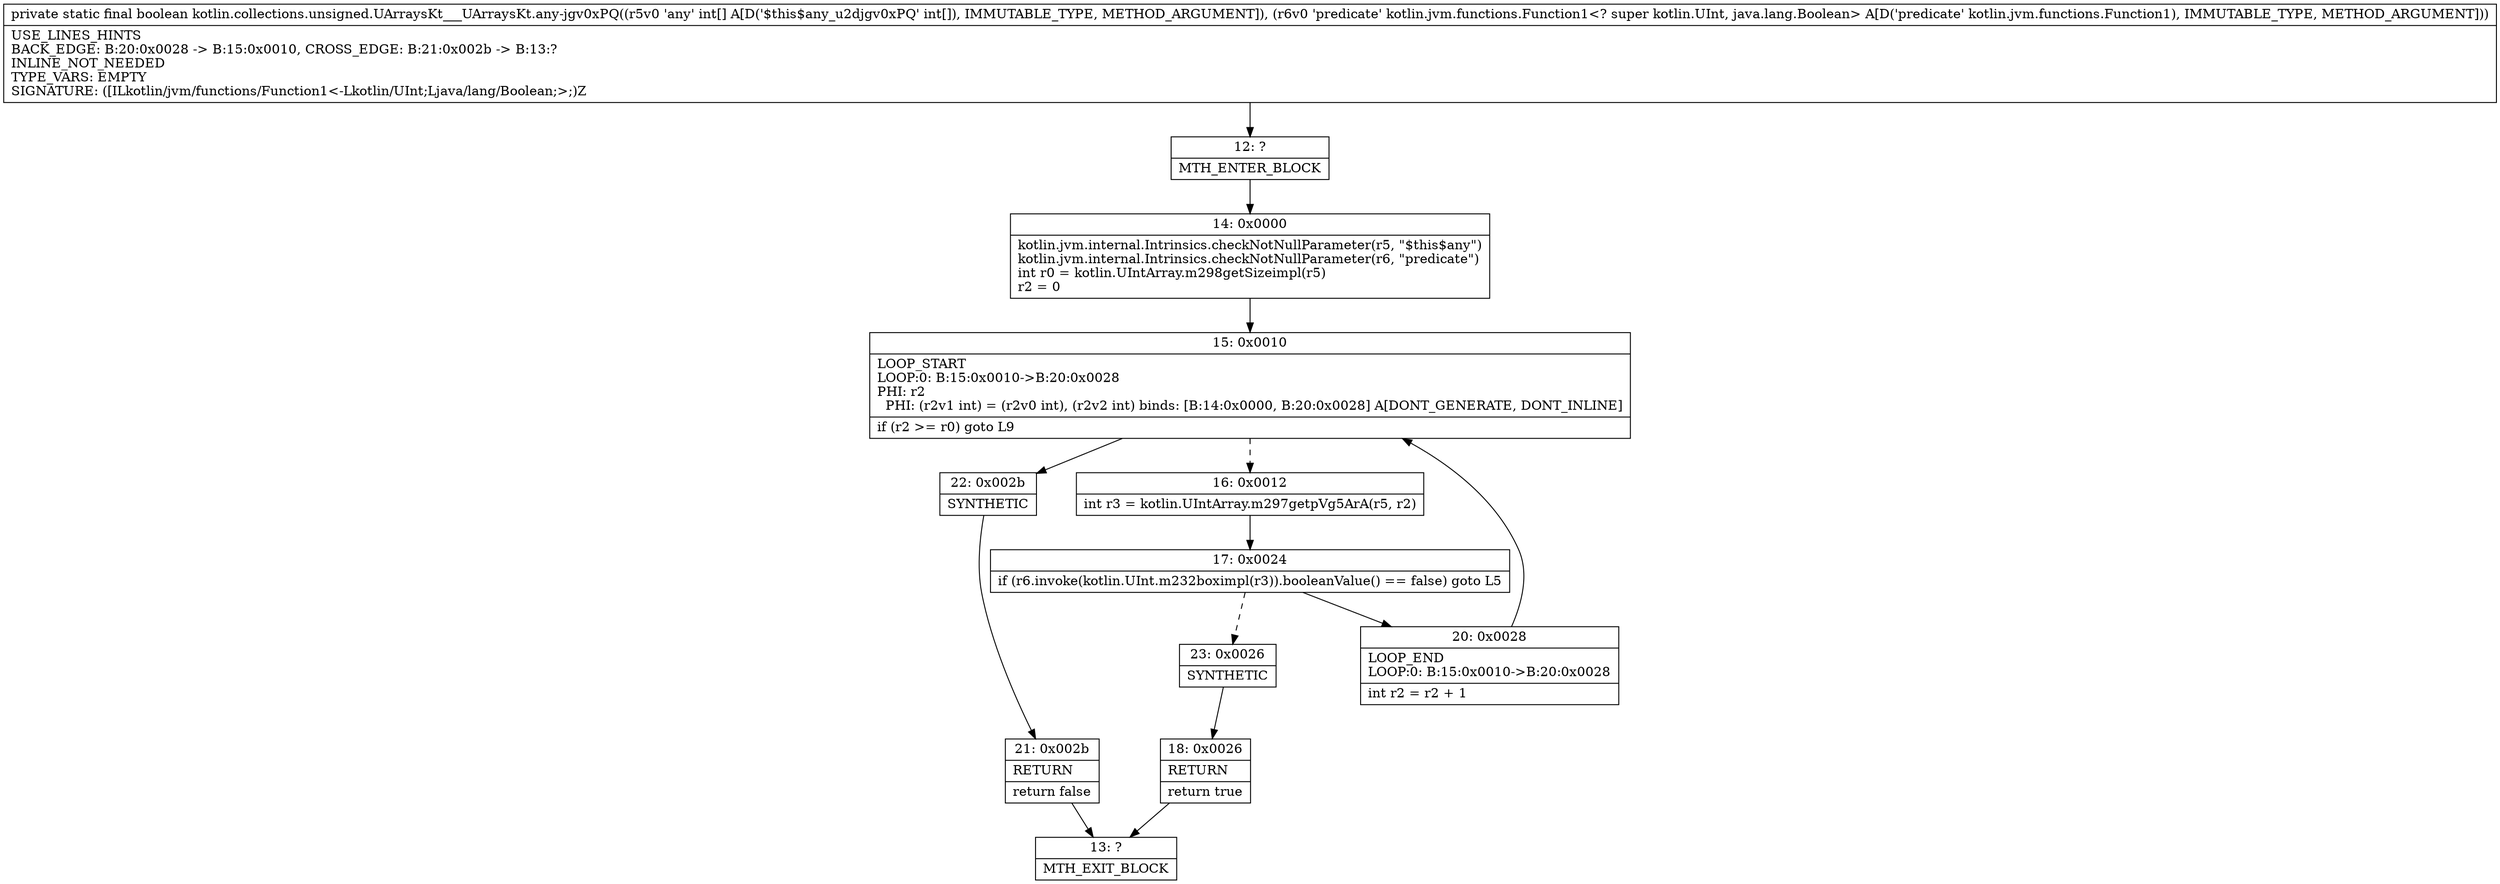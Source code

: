 digraph "CFG forkotlin.collections.unsigned.UArraysKt___UArraysKt.any\-jgv0xPQ([ILkotlin\/jvm\/functions\/Function1;)Z" {
Node_12 [shape=record,label="{12\:\ ?|MTH_ENTER_BLOCK\l}"];
Node_14 [shape=record,label="{14\:\ 0x0000|kotlin.jvm.internal.Intrinsics.checkNotNullParameter(r5, \"$this$any\")\lkotlin.jvm.internal.Intrinsics.checkNotNullParameter(r6, \"predicate\")\lint r0 = kotlin.UIntArray.m298getSizeimpl(r5)\lr2 = 0\l}"];
Node_15 [shape=record,label="{15\:\ 0x0010|LOOP_START\lLOOP:0: B:15:0x0010\-\>B:20:0x0028\lPHI: r2 \l  PHI: (r2v1 int) = (r2v0 int), (r2v2 int) binds: [B:14:0x0000, B:20:0x0028] A[DONT_GENERATE, DONT_INLINE]\l|if (r2 \>= r0) goto L9\l}"];
Node_16 [shape=record,label="{16\:\ 0x0012|int r3 = kotlin.UIntArray.m297getpVg5ArA(r5, r2)\l}"];
Node_17 [shape=record,label="{17\:\ 0x0024|if (r6.invoke(kotlin.UInt.m232boximpl(r3)).booleanValue() == false) goto L5\l}"];
Node_20 [shape=record,label="{20\:\ 0x0028|LOOP_END\lLOOP:0: B:15:0x0010\-\>B:20:0x0028\l|int r2 = r2 + 1\l}"];
Node_23 [shape=record,label="{23\:\ 0x0026|SYNTHETIC\l}"];
Node_18 [shape=record,label="{18\:\ 0x0026|RETURN\l|return true\l}"];
Node_13 [shape=record,label="{13\:\ ?|MTH_EXIT_BLOCK\l}"];
Node_22 [shape=record,label="{22\:\ 0x002b|SYNTHETIC\l}"];
Node_21 [shape=record,label="{21\:\ 0x002b|RETURN\l|return false\l}"];
MethodNode[shape=record,label="{private static final boolean kotlin.collections.unsigned.UArraysKt___UArraysKt.any\-jgv0xPQ((r5v0 'any' int[] A[D('$this$any_u2djgv0xPQ' int[]), IMMUTABLE_TYPE, METHOD_ARGUMENT]), (r6v0 'predicate' kotlin.jvm.functions.Function1\<? super kotlin.UInt, java.lang.Boolean\> A[D('predicate' kotlin.jvm.functions.Function1), IMMUTABLE_TYPE, METHOD_ARGUMENT]))  | USE_LINES_HINTS\lBACK_EDGE: B:20:0x0028 \-\> B:15:0x0010, CROSS_EDGE: B:21:0x002b \-\> B:13:?\lINLINE_NOT_NEEDED\lTYPE_VARS: EMPTY\lSIGNATURE: ([ILkotlin\/jvm\/functions\/Function1\<\-Lkotlin\/UInt;Ljava\/lang\/Boolean;\>;)Z\l}"];
MethodNode -> Node_12;Node_12 -> Node_14;
Node_14 -> Node_15;
Node_15 -> Node_16[style=dashed];
Node_15 -> Node_22;
Node_16 -> Node_17;
Node_17 -> Node_20;
Node_17 -> Node_23[style=dashed];
Node_20 -> Node_15;
Node_23 -> Node_18;
Node_18 -> Node_13;
Node_22 -> Node_21;
Node_21 -> Node_13;
}

